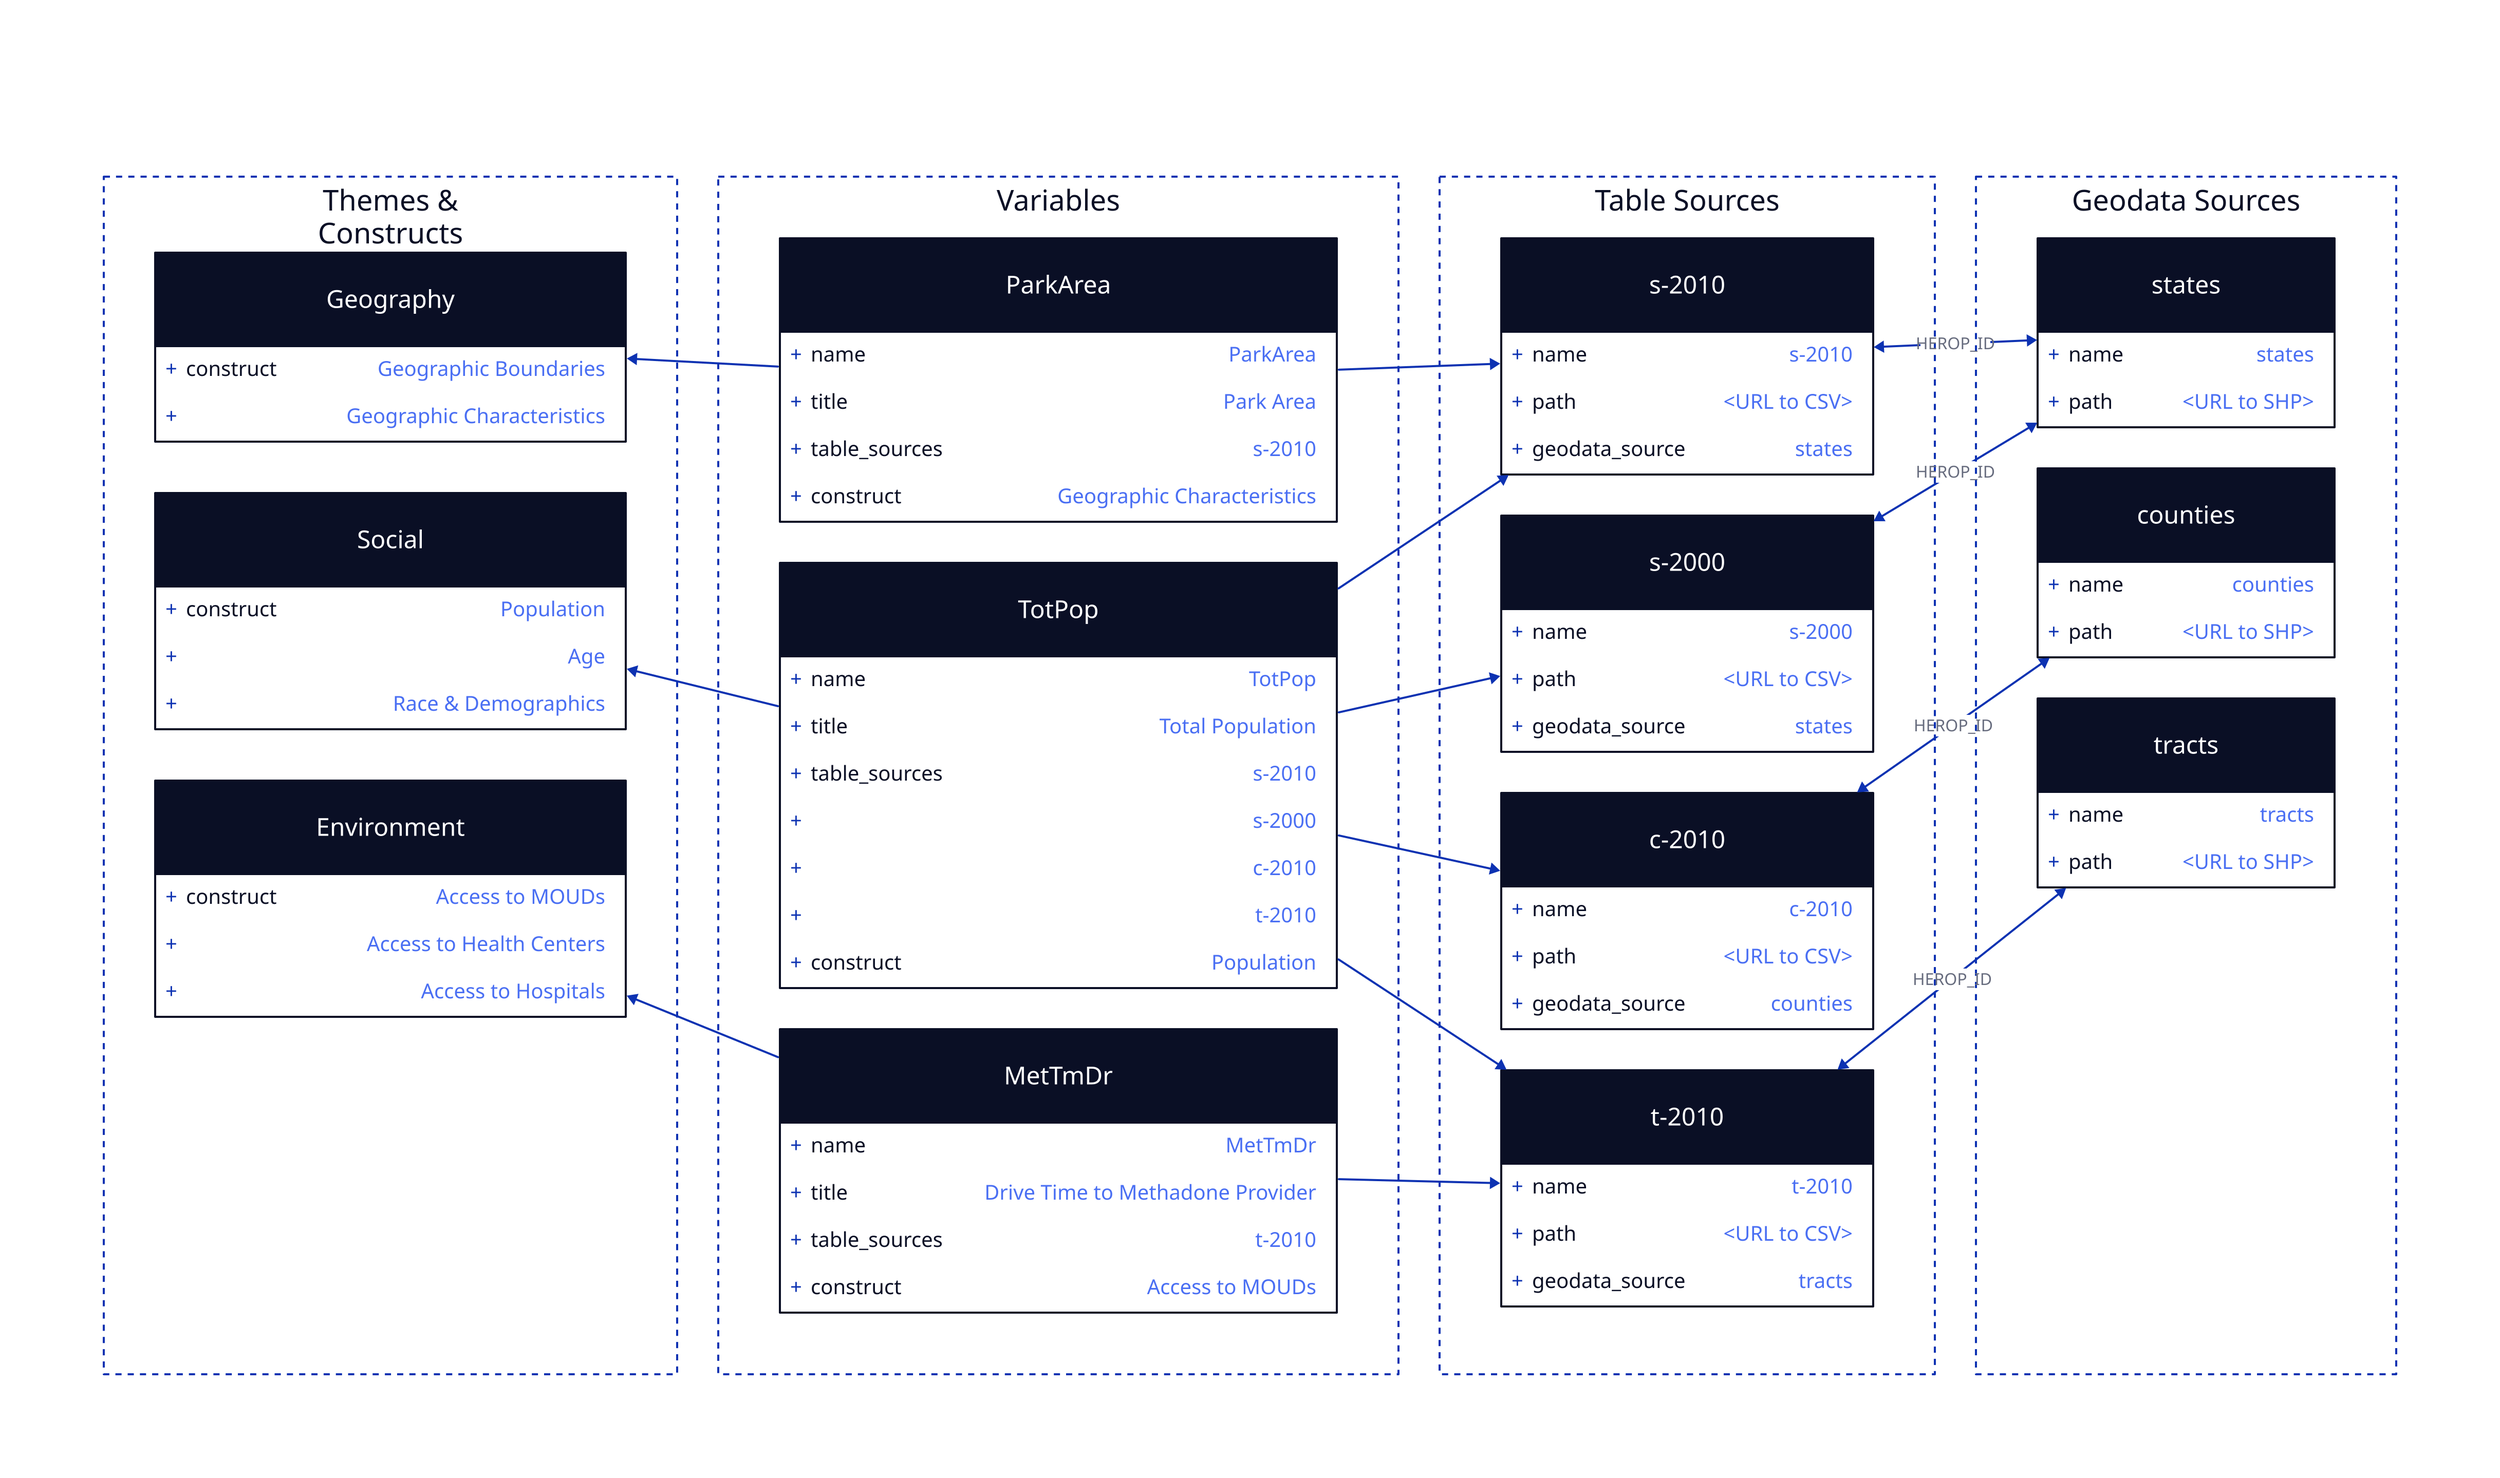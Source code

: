 # d2 ./registry-complex.d2 registry-complex.png --pad 25

direction: right
grid-columns: 4
classes: {
    container: {
        style: {
            fill: transparent
            stroke-dash: 3
        }
    }
}
title: |md

  # Connecting themes, variables, tables, and geodata
| {near: top-center}

tc: Themes &\nConstructs {
    class: container
    grid-rows: 3
    grid-gap: 50
}
v: Variables {
    class: container
    grid-rows: 3
}
t: Table Sources {
    class: container
    grid-rows: 4
}
g: Geodata Sources {
    class: container
    grid-rows: 3
}

tc.Geography: {
    shape: class
    construct: Geographic Boundaries
    "": Geographic Characteristics
}
tc.Social: {
    shape: class
    construct: Population
    "": Age
    " ": Race & Demographics
}
tc.Environment: {
    shape: class
    construct: Access to MOUDs
    "": Access to Health Centers
    " ": Access to Hospitals
}

v.ParkArea: {
    shape: class
    name: ParkArea
    title: Park Area
    table_sources: s-2010
    construct: Geographic Characteristics
}

v.TotPop: {
    shape: class
    name: TotPop
    title: Total Population
    table_sources: s-2010
    "": s-2000
    " ": c-2010
    "  ": t-2010
    construct: Population
}

v.MetTmDr: {
    shape: class
    name: MetTmDr
    title: Drive Time to Methadone Provider
    table_sources: t-2010
    construct: Access to MOUDs
}

t.s-2010: {
    shape: class
    name: s-2010
    path: <URL to CSV>
    geodata_source: states

}
t.s-2000: {
    shape: class
    name: s-2000
    path: <URL to CSV>
    geodata_source: states
}
t.c-2010: {
    shape: class
    name: c-2010
    path: <URL to CSV>
    geodata_source: counties
}
t.t-2010: {
    shape: class
    name: t-2010
    path: <URL to CSV>
    geodata_source: tracts
}

g.s: states {
    shape: class
    name: states
    path: <URL to SHP>
}
g.c: counties {
    shape: class
    name: counties
    path: <URL to SHP>
}
g.t: tracts {
    shape: class
    name: tracts
    path: <URL to SHP>
}

t.s-2010 <-> g.s: HEROP_ID
t.s-2000 <-> g.s: HEROP_ID
t.c-2010 <-> g.c: HEROP_ID
t.t-2010 <-> g.t: HEROP_ID

v.ParkArea -> t.s-2010
v.TotPop -> t.s-2010
v.TotPop -> t.s-2000
v.TotPop -> t.c-2010
v.TotPop -> t.t-2010
v.MetTmDr -> t.t-2010

v.ParkArea -> tc.Geography
v.TotPop -> tc.Social
v.MetTmDr -> tc.Environment
